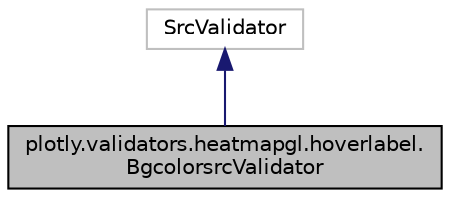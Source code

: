 digraph "plotly.validators.heatmapgl.hoverlabel.BgcolorsrcValidator"
{
 // LATEX_PDF_SIZE
  edge [fontname="Helvetica",fontsize="10",labelfontname="Helvetica",labelfontsize="10"];
  node [fontname="Helvetica",fontsize="10",shape=record];
  Node1 [label="plotly.validators.heatmapgl.hoverlabel.\lBgcolorsrcValidator",height=0.2,width=0.4,color="black", fillcolor="grey75", style="filled", fontcolor="black",tooltip=" "];
  Node2 -> Node1 [dir="back",color="midnightblue",fontsize="10",style="solid",fontname="Helvetica"];
  Node2 [label="SrcValidator",height=0.2,width=0.4,color="grey75", fillcolor="white", style="filled",tooltip=" "];
}
